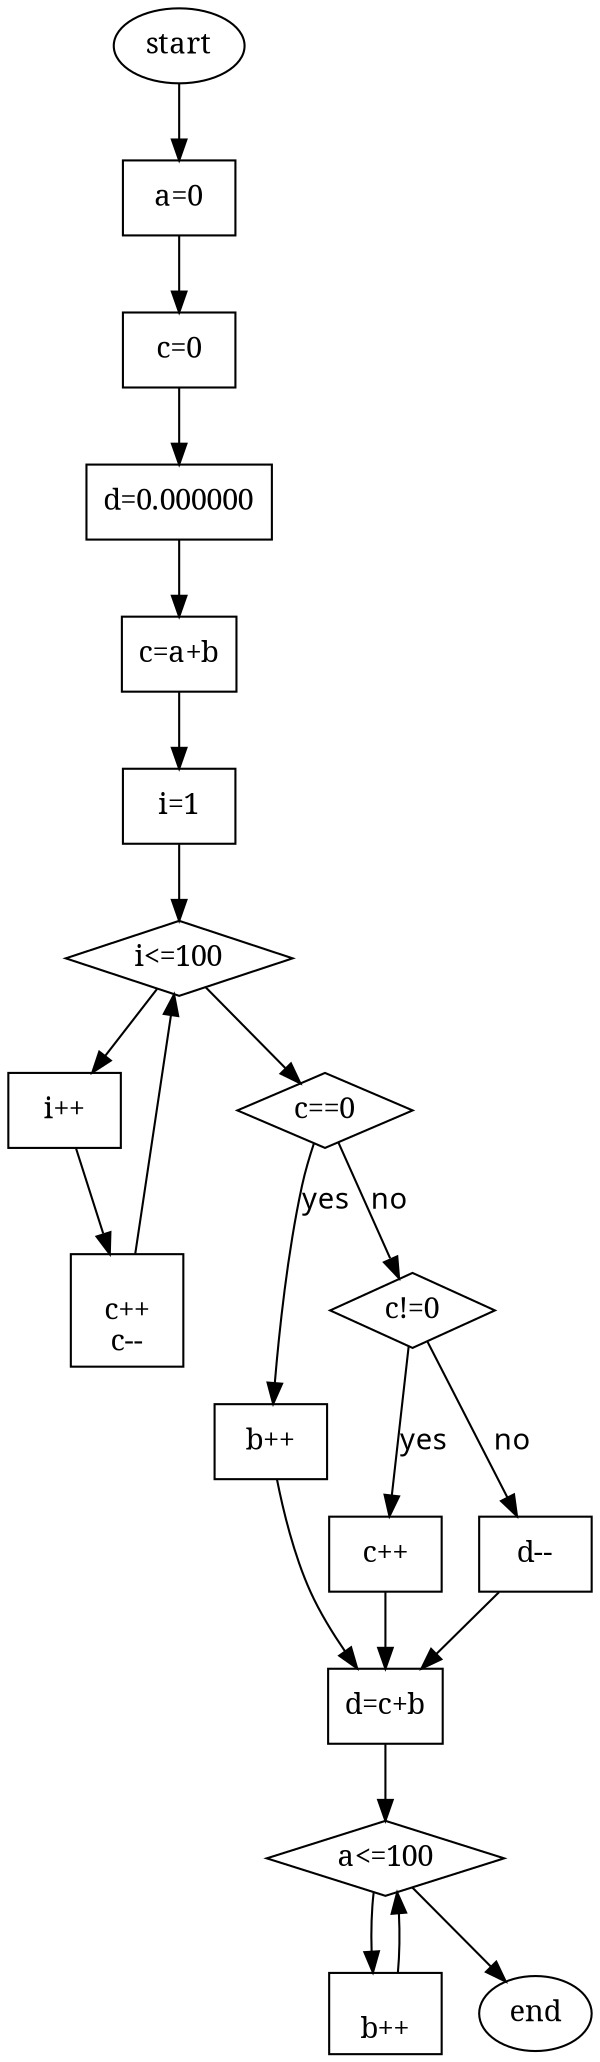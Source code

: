 digraph {
edge [fontname="FangSong"];
node [shape=box, fontname="SimSun" size="20,20"];
start [shape=ellipse, label="start"];
start->equal1
equal1 [shape=box, label="a=0"];
equal1->equal2
equal2 [shape=box, label="c=0"];
equal2->equal3
equal3 [shape=box, label="d=0.000000"];
equal3->equal4;
equal4 [shape=box, label="c=a+b"];
equal4->equal5;
equal5 [shape=box, label="i=1"];
equal5->equal6;
equal6 [shape=diamond, label="i<=100"];
equal6->equal7;
equal7 [shape=box, label="i++"];
equal7->equal8;
equal8 [shape=box, label="
c++
c--
"];
equal8->equal6;
equal6->equal9
equal9 [shape=diamond, label="c==0"];
equal9->equal10[label="yes"];
equal10 [shape=box, label="b++
"];
equal9->equal11[label="no"];
equal11 [shape=diamond, label="c!=0"];
equal11->equal12[label="yes"];
equal12 [shape=box, label="c++
"];
equal11->equal13[label="no"];
equal13 [shape=box, label="d--
"];
equal10,equal12,equal13->equal14;
equal14 [shape=box, label="d=c+b"];
equal14->equal15
equal15 [shape=diamond, label="a<=100"];
equal15->equal16
equal16 [shape=box, label="
b++
"];
equal16->equal15
equal15->end;
end [shape=ellipse, label="end"];
}